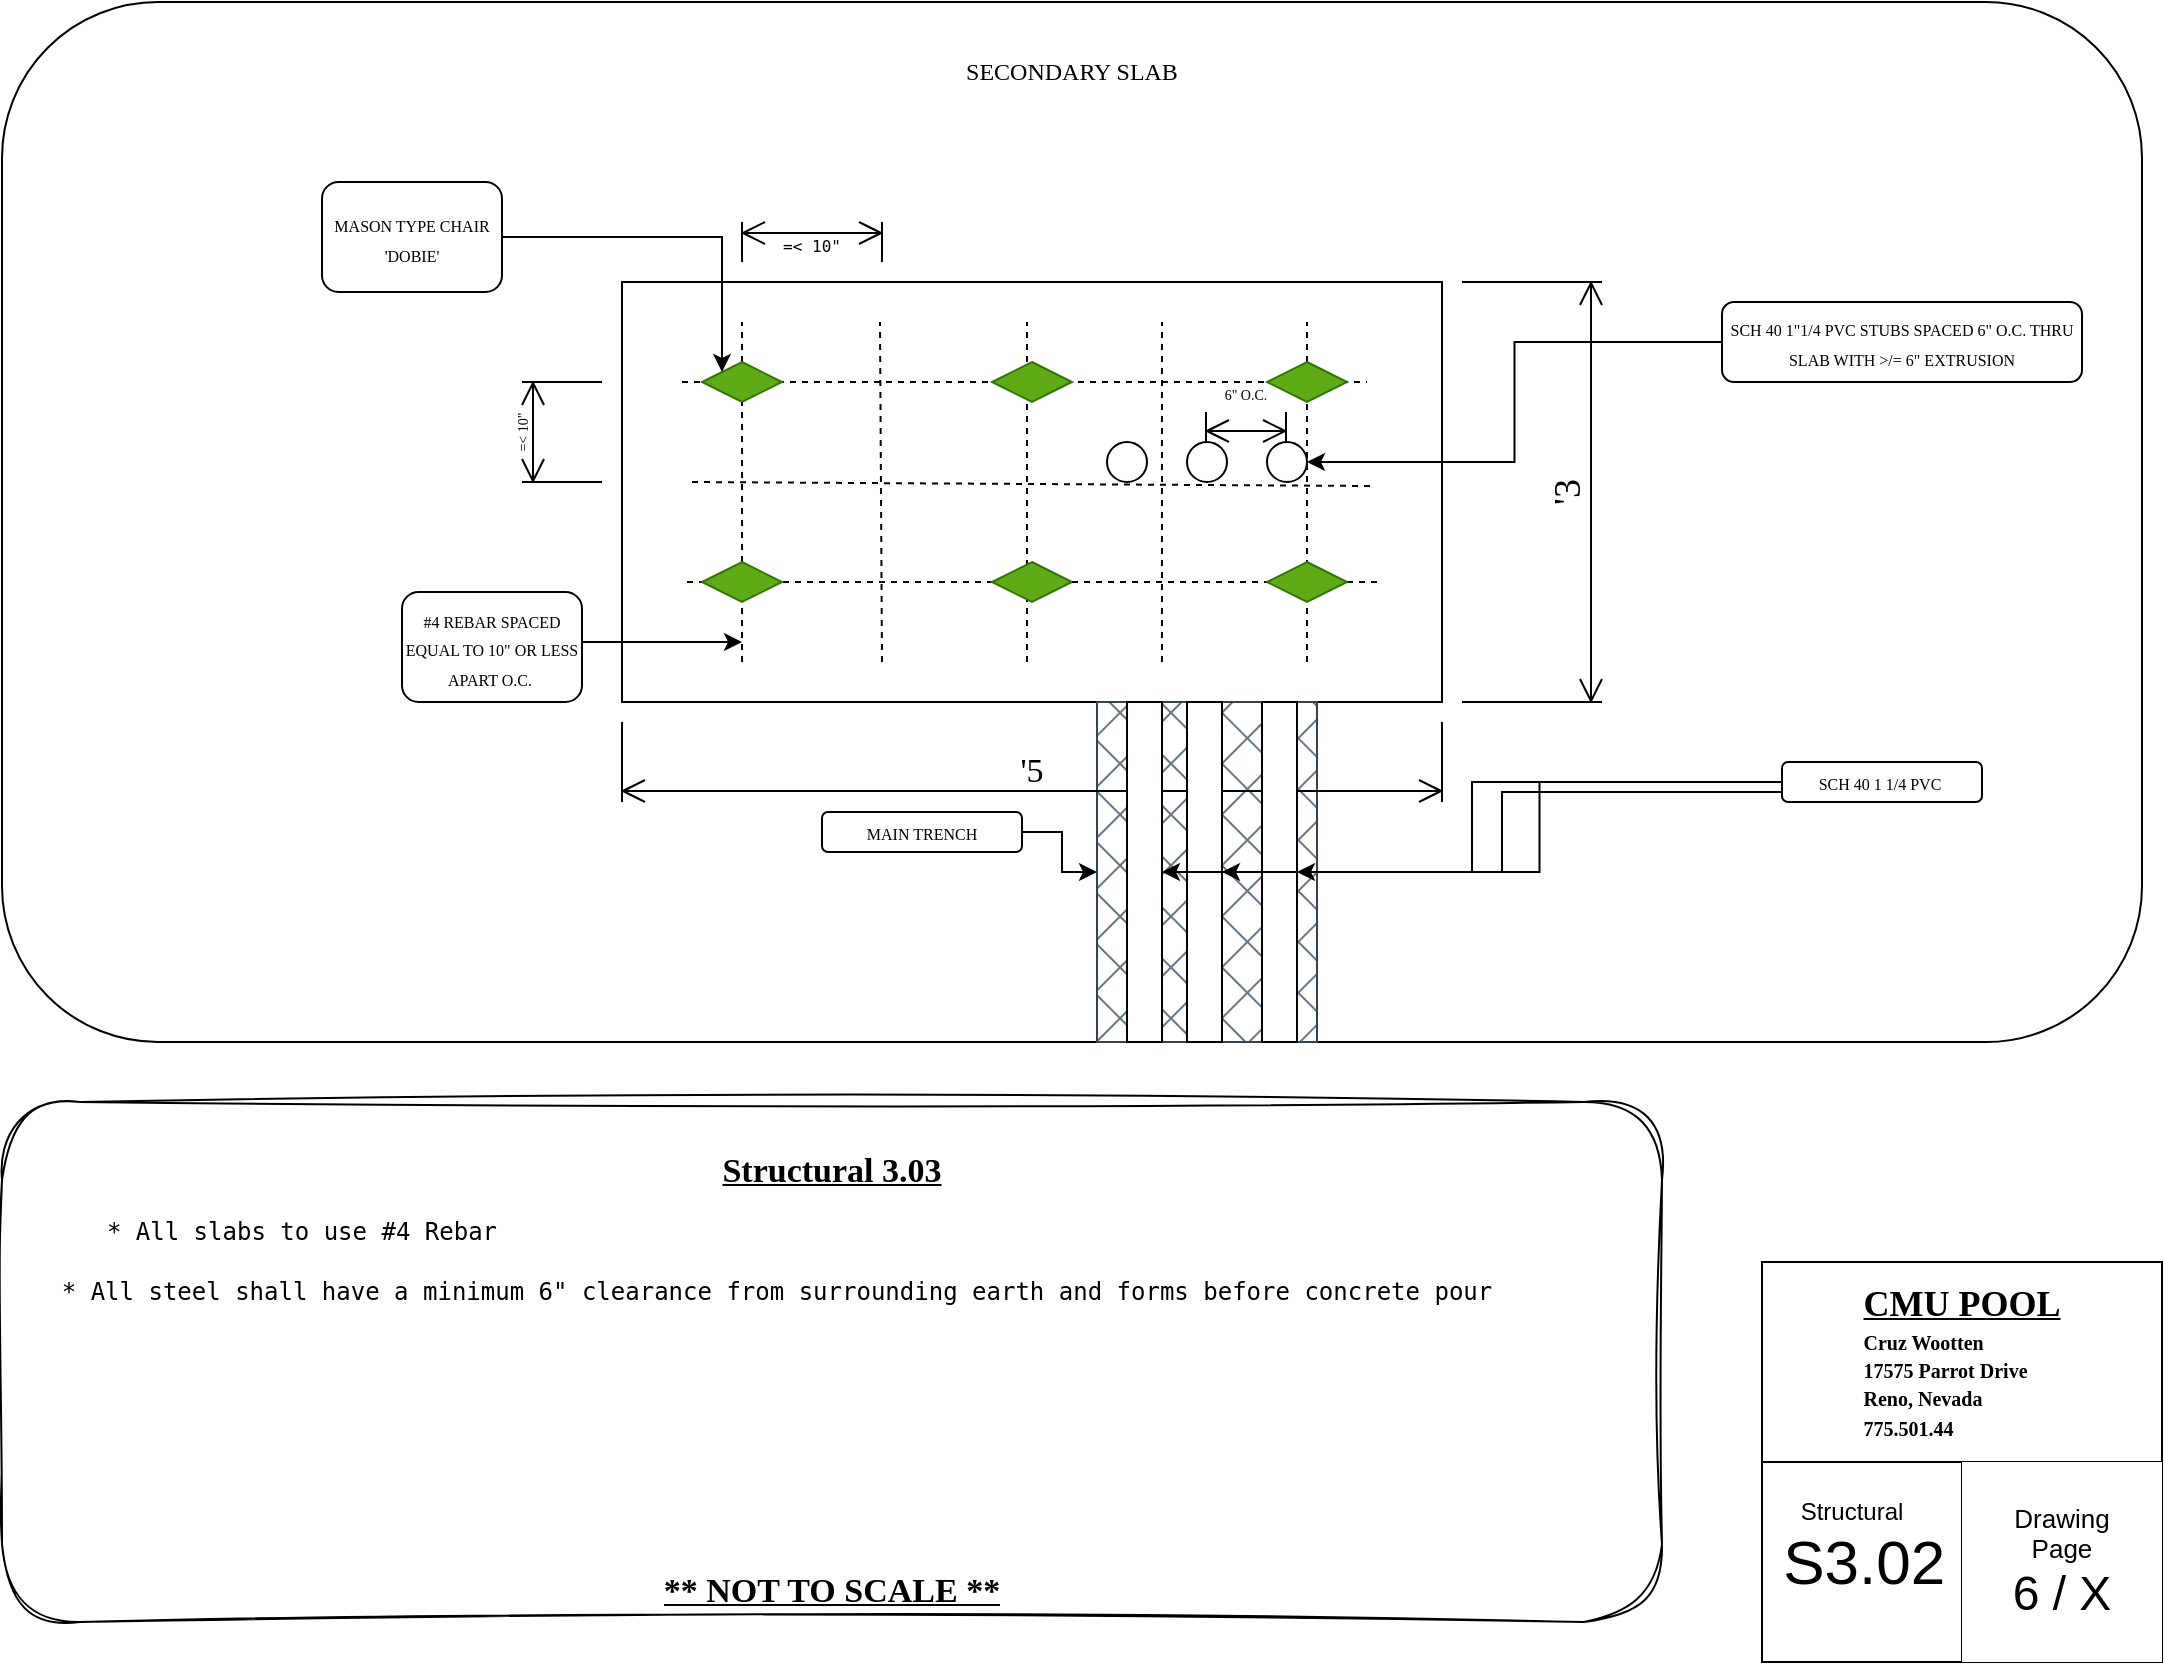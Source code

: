 <mxfile version="27.1.6">
  <diagram name="Page-1" id="q6fW4n7F2eLG4jjfFjZH">
    <mxGraphModel dx="1254" dy="490" grid="1" gridSize="10" guides="1" tooltips="1" connect="1" arrows="1" fold="1" page="1" pageScale="1" pageWidth="1100" pageHeight="850" math="0" shadow="0">
      <root>
        <mxCell id="0" />
        <mxCell id="1" parent="0" />
        <mxCell id="w-R1Q5mpOw3tjuo67Pxt-24" value="" style="endArrow=none;dashed=1;html=1;rounded=0;" parent="1" edge="1">
          <mxGeometry width="50" height="50" relative="1" as="geometry">
            <mxPoint x="380" y="340" as="sourcePoint" />
            <mxPoint x="720" y="340" as="targetPoint" />
          </mxGeometry>
        </mxCell>
        <mxCell id="w-R1Q5mpOw3tjuo67Pxt-1" value="" style="rounded=1;whiteSpace=wrap;html=1;sketch=1;curveFitting=1;jiggle=2;" parent="1" vertex="1">
          <mxGeometry x="10" y="560" width="830" height="260" as="geometry" />
        </mxCell>
        <mxCell id="w-R1Q5mpOw3tjuo67Pxt-2" value="&lt;div&gt;&lt;font face=&quot;Lucida Console&quot;&gt;Structural 3.03&lt;/font&gt;&lt;/div&gt;" style="text;html=1;align=center;verticalAlign=middle;whiteSpace=wrap;rounded=0;fontStyle=5;fontSize=17;" parent="1" vertex="1">
          <mxGeometry x="260" y="560" width="330" height="70" as="geometry" />
        </mxCell>
        <mxCell id="w-R1Q5mpOw3tjuo67Pxt-3" value="&lt;pre&gt;&lt;b style=&quot;&quot;&gt;&lt;u style=&quot;&quot;&gt;&lt;font face=&quot;Lucida Console&quot; style=&quot;font-size: 17px;&quot;&gt;** NOT TO SCALE **&lt;/font&gt;&lt;/u&gt;&lt;/b&gt;&lt;/pre&gt;" style="text;strokeColor=none;fillColor=none;align=center;verticalAlign=middle;spacingLeft=4;spacingRight=4;overflow=hidden;points=[[0,0.5],[1,0.5]];portConstraint=eastwest;rotatable=0;whiteSpace=wrap;html=1;" parent="1" vertex="1">
          <mxGeometry x="285" y="780" width="280" height="40" as="geometry" />
        </mxCell>
        <mxCell id="w-R1Q5mpOw3tjuo67Pxt-4" value="&lt;u&gt;&lt;font face=&quot;Lucida Console&quot; style=&quot;font-size: 18px;&quot;&gt;CMU POOL&lt;/font&gt;&lt;/u&gt;&lt;div style=&quot;text-align: left;&quot;&gt;&lt;span style=&quot;font-size: 10px;&quot;&gt;&lt;font face=&quot;Lucida Console&quot;&gt;Cruz Wootten&lt;/font&gt;&lt;/span&gt;&lt;/div&gt;&lt;div style=&quot;text-align: left;&quot;&gt;&lt;font face=&quot;Lucida Console&quot;&gt;&lt;span style=&quot;font-size: 10px; background-color: transparent; color: light-dark(rgb(0, 0, 0), rgb(255, 255, 255));&quot;&gt;17575 Parrot Drive&amp;nbsp;&lt;/span&gt;&lt;br&gt;&lt;span style=&quot;font-size: 10px; background-color: transparent; color: light-dark(rgb(0, 0, 0), rgb(255, 255, 255));&quot;&gt;Reno, Nevada&lt;/span&gt;&lt;/font&gt;&lt;/div&gt;&lt;div style=&quot;text-align: left;&quot;&gt;&lt;span style=&quot;background-color: transparent; color: light-dark(rgb(0, 0, 0), rgb(255, 255, 255)); font-size: 10px;&quot;&gt;&lt;font face=&quot;Lucida Console&quot;&gt;775.501.44&lt;/font&gt;&lt;/span&gt;&lt;/div&gt;" style="swimlane;whiteSpace=wrap;html=1;startSize=100;align=center;" parent="1" vertex="1">
          <mxGeometry x="890" y="640" width="200" height="200" as="geometry" />
        </mxCell>
        <mxCell id="w-R1Q5mpOw3tjuo67Pxt-5" value="&lt;font style=&quot;font-size: 31px;&quot;&gt;&amp;nbsp;S3.02&lt;/font&gt;" style="text;html=1;align=left;verticalAlign=middle;whiteSpace=wrap;rounded=0;" parent="w-R1Q5mpOw3tjuo67Pxt-4" vertex="1">
          <mxGeometry y="100" width="200" height="100" as="geometry" />
        </mxCell>
        <mxCell id="w-R1Q5mpOw3tjuo67Pxt-6" value="Structural" style="text;html=1;align=center;verticalAlign=middle;whiteSpace=wrap;rounded=0;" parent="w-R1Q5mpOw3tjuo67Pxt-4" vertex="1">
          <mxGeometry x="10" y="110" width="70" height="30" as="geometry" />
        </mxCell>
        <mxCell id="w-R1Q5mpOw3tjuo67Pxt-7" value="" style="endArrow=none;html=1;rounded=0;exitX=0.5;exitY=1;exitDx=0;exitDy=0;" parent="w-R1Q5mpOw3tjuo67Pxt-4" source="w-R1Q5mpOw3tjuo67Pxt-5" edge="1">
          <mxGeometry width="50" height="50" relative="1" as="geometry">
            <mxPoint x="50" y="150" as="sourcePoint" />
            <mxPoint x="100" y="100" as="targetPoint" />
          </mxGeometry>
        </mxCell>
        <mxCell id="w-R1Q5mpOw3tjuo67Pxt-8" value="&lt;div&gt;&lt;font style=&quot;font-size: 13px;&quot;&gt;Drawing&lt;/font&gt;&lt;/div&gt;&lt;div&gt;&lt;font style=&quot;font-size: 13px;&quot;&gt;Page&lt;/font&gt;&lt;/div&gt;&lt;div&gt;&lt;span style=&quot;font-size: 24px; background-color: transparent; color: light-dark(rgb(0, 0, 0), rgb(255, 255, 255));&quot;&gt;6 / X&lt;/span&gt;&lt;/div&gt;" style="text;html=1;align=center;verticalAlign=middle;whiteSpace=wrap;rounded=0;fillColor=default;" parent="1" vertex="1">
          <mxGeometry x="990" y="740" width="100" height="100" as="geometry" />
        </mxCell>
        <mxCell id="w-R1Q5mpOw3tjuo67Pxt-9" value="&lt;pre&gt;* All slabs to use #4 Rebar&lt;/pre&gt;" style="text;html=1;align=center;verticalAlign=middle;whiteSpace=wrap;rounded=0;strokeColor=none;" parent="1" vertex="1">
          <mxGeometry x="40" y="610" width="240" height="30" as="geometry" />
        </mxCell>
        <mxCell id="w-R1Q5mpOw3tjuo67Pxt-10" value="&lt;pre&gt;* All steel shall have a minimum 6&quot; clearance from surrounding earth and forms before concrete pour&lt;/pre&gt;" style="text;html=1;align=center;verticalAlign=middle;whiteSpace=wrap;rounded=0;strokeColor=none;" parent="1" vertex="1">
          <mxGeometry x="80" y="630" width="635" height="50" as="geometry" />
        </mxCell>
        <mxCell id="w-R1Q5mpOw3tjuo67Pxt-13" value="" style="rounded=1;whiteSpace=wrap;html=1;movable=0;resizable=0;rotatable=0;deletable=0;editable=0;locked=1;connectable=0;" parent="1" vertex="1">
          <mxGeometry x="10" y="10" width="1070" height="520" as="geometry" />
        </mxCell>
        <mxCell id="w-R1Q5mpOw3tjuo67Pxt-14" value="&lt;font face=&quot;Lucida Console&quot;&gt;SECONDARY SLAB&lt;/font&gt;" style="text;html=1;align=center;verticalAlign=middle;whiteSpace=wrap;rounded=0;" parent="1" vertex="1">
          <mxGeometry x="450" y="30" width="190" height="30" as="geometry" />
        </mxCell>
        <mxCell id="w-R1Q5mpOw3tjuo67Pxt-15" value="" style="rounded=0;whiteSpace=wrap;html=1;movable=0;resizable=0;rotatable=0;deletable=0;editable=0;locked=1;connectable=0;" parent="1" vertex="1">
          <mxGeometry x="320" y="150" width="410" height="210" as="geometry" />
        </mxCell>
        <mxCell id="w-R1Q5mpOw3tjuo67Pxt-17" value="&lt;font face=&quot;Lucida Console&quot; style=&quot;font-size: 19px;&quot;&gt;&#39;3&lt;/font&gt;" style="shape=dimension;direction=north;whiteSpace=wrap;html=1;align=center;points=[];verticalAlign=bottom;labelBackgroundColor=none;horizontal=0;spacingBottom=3;" parent="1" vertex="1">
          <mxGeometry x="740" y="150" width="70" height="210" as="geometry" />
        </mxCell>
        <mxCell id="w-R1Q5mpOw3tjuo67Pxt-18" value="" style="endArrow=none;dashed=1;html=1;rounded=0;" parent="1" edge="1" source="g86L-Ri1vE0_HwikzMnk-1">
          <mxGeometry width="50" height="50" relative="1" as="geometry">
            <mxPoint x="380" y="340" as="sourcePoint" />
            <mxPoint x="380" y="170" as="targetPoint" />
          </mxGeometry>
        </mxCell>
        <mxCell id="w-R1Q5mpOw3tjuo67Pxt-19" value="" style="endArrow=none;dashed=1;html=1;rounded=0;" parent="1" edge="1">
          <mxGeometry width="50" height="50" relative="1" as="geometry">
            <mxPoint x="450" y="340" as="sourcePoint" />
            <mxPoint x="449" y="170" as="targetPoint" />
          </mxGeometry>
        </mxCell>
        <mxCell id="w-R1Q5mpOw3tjuo67Pxt-20" value="" style="endArrow=none;dashed=1;html=1;rounded=0;" parent="1" edge="1">
          <mxGeometry width="50" height="50" relative="1" as="geometry">
            <mxPoint x="522.5" y="340" as="sourcePoint" />
            <mxPoint x="522.5" y="170" as="targetPoint" />
          </mxGeometry>
        </mxCell>
        <mxCell id="w-R1Q5mpOw3tjuo67Pxt-22" value="" style="endArrow=none;dashed=1;html=1;rounded=0;" parent="1" edge="1" source="g86L-Ri1vE0_HwikzMnk-3">
          <mxGeometry width="50" height="50" relative="1" as="geometry">
            <mxPoint x="662.5" y="340" as="sourcePoint" />
            <mxPoint x="662.5" y="170" as="targetPoint" />
          </mxGeometry>
        </mxCell>
        <mxCell id="w-R1Q5mpOw3tjuo67Pxt-23" value="" style="endArrow=none;dashed=1;html=1;rounded=0;" parent="1" edge="1" source="g86L-Ri1vE0_HwikzMnk-8">
          <mxGeometry width="50" height="50" relative="1" as="geometry">
            <mxPoint x="352.5" y="300" as="sourcePoint" />
            <mxPoint x="700" y="300" as="targetPoint" />
          </mxGeometry>
        </mxCell>
        <mxCell id="w-R1Q5mpOw3tjuo67Pxt-25" value="" style="endArrow=none;dashed=1;html=1;rounded=0;" parent="1" edge="1">
          <mxGeometry width="50" height="50" relative="1" as="geometry">
            <mxPoint x="350" y="200" as="sourcePoint" />
            <mxPoint x="692.5" y="200" as="targetPoint" />
          </mxGeometry>
        </mxCell>
        <mxCell id="w-R1Q5mpOw3tjuo67Pxt-26" value="" style="ellipse;whiteSpace=wrap;html=1;aspect=fixed;fillStyle=solid;strokeColor=default;align=center;verticalAlign=middle;fontFamily=Helvetica;fontSize=12;fontColor=default;fillColor=light-dark(#FFFFFF,#1F01FF);" parent="1" vertex="1">
          <mxGeometry x="562.5" y="230" width="20" height="20" as="geometry" />
        </mxCell>
        <mxCell id="w-R1Q5mpOw3tjuo67Pxt-29" value="" style="ellipse;whiteSpace=wrap;html=1;aspect=fixed;fillStyle=solid;fillColor=light-dark(#FFFFFF,#1F01FF);" parent="1" vertex="1">
          <mxGeometry x="602.5" y="230" width="20" height="20" as="geometry" />
        </mxCell>
        <mxCell id="w-R1Q5mpOw3tjuo67Pxt-30" value="" style="ellipse;whiteSpace=wrap;html=1;aspect=fixed;fillStyle=solid;strokeColor=default;align=center;verticalAlign=middle;fontFamily=Helvetica;fontSize=12;fontColor=default;fillColor=light-dark(#FFFFFF,#1F01FF);" parent="1" vertex="1">
          <mxGeometry x="642.5" y="230" width="20" height="20" as="geometry" />
        </mxCell>
        <mxCell id="w-R1Q5mpOw3tjuo67Pxt-32" value="&lt;div&gt;&lt;/div&gt;&lt;pre style=&quot;text-align: left;&quot;&gt;&lt;font style=&quot;font-size: 8px;&quot;&gt;=&amp;lt; 10&quot;&lt;/font&gt;&lt;/pre&gt;" style="shape=dimension;direction=west;whiteSpace=wrap;html=1;align=center;points=[];verticalAlign=top;spacingTop=-15;labelBackgroundColor=none;" parent="1" vertex="1">
          <mxGeometry x="380" y="120" width="70" height="20" as="geometry" />
        </mxCell>
        <mxCell id="w-R1Q5mpOw3tjuo67Pxt-33" value="&lt;font style=&quot;font-size: 7px;&quot; face=&quot;Lucida Console&quot;&gt;=&amp;lt; 10&quot;&lt;/font&gt;" style="shape=dimension;direction=south;whiteSpace=wrap;html=1;align=center;points=[];verticalAlign=top;labelBackgroundColor=none;horizontal=0;spacingTop=-15;" parent="1" vertex="1">
          <mxGeometry x="270" y="200" width="40" height="50" as="geometry" />
        </mxCell>
        <mxCell id="w-R1Q5mpOw3tjuo67Pxt-34" value="&lt;pre&gt;&lt;font face=&quot;Lucida Console&quot; style=&quot;font-size: 7px; line-height: 140%;&quot;&gt;6&quot; O.C.&lt;/font&gt;&lt;/pre&gt;" style="shape=dimension;whiteSpace=wrap;html=1;align=center;points=[];verticalAlign=bottom;spacingBottom=3;labelBackgroundColor=none;" parent="1" vertex="1">
          <mxGeometry x="612" y="215" width="40" height="15" as="geometry" />
        </mxCell>
        <mxCell id="g86L-Ri1vE0_HwikzMnk-1" value="" style="rhombus;whiteSpace=wrap;html=1;fillStyle=solid;strokeColor=#2D7600;align=center;verticalAlign=middle;fontFamily=Helvetica;fontSize=12;fontColor=#ffffff;fillColor=#60a917;" vertex="1" parent="1">
          <mxGeometry x="360" y="190" width="40" height="20" as="geometry" />
        </mxCell>
        <mxCell id="w-R1Q5mpOw3tjuo67Pxt-38" style="edgeStyle=orthogonalEdgeStyle;rounded=0;orthogonalLoop=1;jettySize=auto;html=1;entryX=1;entryY=0.5;entryDx=0;entryDy=0;" parent="1" source="w-R1Q5mpOw3tjuo67Pxt-36" target="w-R1Q5mpOw3tjuo67Pxt-30" edge="1">
          <mxGeometry relative="1" as="geometry" />
        </mxCell>
        <mxCell id="w-R1Q5mpOw3tjuo67Pxt-36" value="&lt;font style=&quot;font-size: 8px;&quot; face=&quot;Lucida Console&quot;&gt;SCH 40 1&quot;1/4 PVC STUBS SPACED 6&quot; O.C. THRU SLAB WITH &amp;gt;/= 6&quot; EXTRUSION&lt;/font&gt;" style="rounded=1;whiteSpace=wrap;html=1;" parent="1" vertex="1">
          <mxGeometry x="870" y="160" width="180" height="40" as="geometry" />
        </mxCell>
        <mxCell id="w-R1Q5mpOw3tjuo67Pxt-42" style="edgeStyle=orthogonalEdgeStyle;rounded=0;orthogonalLoop=1;jettySize=auto;html=1;exitX=1;exitY=0.5;exitDx=0;exitDy=0;" parent="1" source="w-R1Q5mpOw3tjuo67Pxt-41" edge="1">
          <mxGeometry relative="1" as="geometry">
            <mxPoint x="380" y="330" as="targetPoint" />
            <Array as="points">
              <mxPoint x="225" y="333" />
              <mxPoint x="225" y="330" />
            </Array>
            <mxPoint x="250" y="330" as="sourcePoint" />
          </mxGeometry>
        </mxCell>
        <mxCell id="w-R1Q5mpOw3tjuo67Pxt-41" value="&lt;font style=&quot;font-size: 8px;&quot; face=&quot;Lucida Console&quot;&gt;#4 REBAR SPACED EQUAL TO 10&quot; OR LESS APART O.C.&amp;nbsp;&lt;/font&gt;" style="rounded=1;whiteSpace=wrap;html=1;" parent="1" vertex="1">
          <mxGeometry x="210" y="305" width="90" height="55" as="geometry" />
        </mxCell>
        <mxCell id="w-R1Q5mpOw3tjuo67Pxt-43" value="" style="endArrow=none;dashed=1;html=1;rounded=0;" parent="1" edge="1">
          <mxGeometry width="50" height="50" relative="1" as="geometry">
            <mxPoint x="355" y="250" as="sourcePoint" />
            <mxPoint x="695" y="252" as="targetPoint" />
          </mxGeometry>
        </mxCell>
        <mxCell id="g86L-Ri1vE0_HwikzMnk-2" value="" style="endArrow=none;dashed=1;html=1;rounded=0;" edge="1" parent="1" source="g86L-Ri1vE0_HwikzMnk-13" target="g86L-Ri1vE0_HwikzMnk-1">
          <mxGeometry width="50" height="50" relative="1" as="geometry">
            <mxPoint x="380" y="340" as="sourcePoint" />
            <mxPoint x="380" y="170" as="targetPoint" />
          </mxGeometry>
        </mxCell>
        <mxCell id="g86L-Ri1vE0_HwikzMnk-3" value="" style="rhombus;whiteSpace=wrap;html=1;fillStyle=solid;strokeColor=#2D7600;align=center;verticalAlign=middle;fontFamily=Helvetica;fontSize=12;fontColor=#ffffff;fillColor=#60a917;" vertex="1" parent="1">
          <mxGeometry x="642.5" y="190" width="40" height="20" as="geometry" />
        </mxCell>
        <mxCell id="g86L-Ri1vE0_HwikzMnk-5" value="" style="rhombus;whiteSpace=wrap;html=1;fillStyle=solid;strokeColor=#2D7600;align=center;verticalAlign=middle;fontFamily=Helvetica;fontSize=12;fontColor=#ffffff;fillColor=#60a917;" vertex="1" parent="1">
          <mxGeometry x="505" y="190" width="40" height="20" as="geometry" />
        </mxCell>
        <mxCell id="g86L-Ri1vE0_HwikzMnk-7" value="" style="endArrow=none;dashed=1;html=1;rounded=0;" edge="1" parent="1" target="g86L-Ri1vE0_HwikzMnk-6">
          <mxGeometry width="50" height="50" relative="1" as="geometry">
            <mxPoint x="352.5" y="300" as="sourcePoint" />
            <mxPoint x="692.5" y="302" as="targetPoint" />
          </mxGeometry>
        </mxCell>
        <mxCell id="g86L-Ri1vE0_HwikzMnk-6" value="" style="rhombus;whiteSpace=wrap;html=1;fillStyle=solid;strokeColor=#2D7600;align=center;verticalAlign=middle;fontFamily=Helvetica;fontSize=12;fontColor=#ffffff;fillColor=#60a917;" vertex="1" parent="1">
          <mxGeometry x="505" y="290" width="40" height="20" as="geometry" />
        </mxCell>
        <mxCell id="g86L-Ri1vE0_HwikzMnk-9" value="" style="endArrow=none;dashed=1;html=1;rounded=0;" edge="1" parent="1" source="g86L-Ri1vE0_HwikzMnk-6" target="g86L-Ri1vE0_HwikzMnk-8">
          <mxGeometry width="50" height="50" relative="1" as="geometry">
            <mxPoint x="545" y="300" as="sourcePoint" />
            <mxPoint x="692.5" y="302" as="targetPoint" />
          </mxGeometry>
        </mxCell>
        <mxCell id="g86L-Ri1vE0_HwikzMnk-14" value="" style="endArrow=none;dashed=1;html=1;rounded=0;" edge="1" parent="1" target="g86L-Ri1vE0_HwikzMnk-13">
          <mxGeometry width="50" height="50" relative="1" as="geometry">
            <mxPoint x="380" y="340" as="sourcePoint" />
            <mxPoint x="380" y="210" as="targetPoint" />
          </mxGeometry>
        </mxCell>
        <mxCell id="g86L-Ri1vE0_HwikzMnk-13" value="" style="rhombus;whiteSpace=wrap;html=1;fillStyle=solid;strokeColor=#2D7600;align=center;verticalAlign=middle;fontFamily=Helvetica;fontSize=12;fontColor=#ffffff;fillColor=#60a917;" vertex="1" parent="1">
          <mxGeometry x="360" y="290" width="40" height="20" as="geometry" />
        </mxCell>
        <mxCell id="g86L-Ri1vE0_HwikzMnk-16" style="edgeStyle=orthogonalEdgeStyle;rounded=0;orthogonalLoop=1;jettySize=auto;html=1;entryX=0;entryY=0;entryDx=0;entryDy=0;" edge="1" parent="1" source="g86L-Ri1vE0_HwikzMnk-15" target="g86L-Ri1vE0_HwikzMnk-1">
          <mxGeometry relative="1" as="geometry" />
        </mxCell>
        <mxCell id="g86L-Ri1vE0_HwikzMnk-15" value="&lt;font face=&quot;Lucida Console&quot;&gt;&lt;span style=&quot;font-size: 8px;&quot;&gt;MASON TYPE CHAIR &#39;DOBIE&#39;&lt;/span&gt;&lt;/font&gt;" style="rounded=1;whiteSpace=wrap;html=1;" vertex="1" parent="1">
          <mxGeometry x="170" y="100" width="90" height="55" as="geometry" />
        </mxCell>
        <mxCell id="g86L-Ri1vE0_HwikzMnk-18" value="" style="endArrow=none;dashed=1;html=1;rounded=0;" edge="1" parent="1">
          <mxGeometry width="50" height="50" relative="1" as="geometry">
            <mxPoint x="590" y="340" as="sourcePoint" />
            <mxPoint x="590" y="170" as="targetPoint" />
          </mxGeometry>
        </mxCell>
        <mxCell id="g86L-Ri1vE0_HwikzMnk-22" value="" style="endArrow=none;dashed=1;html=1;rounded=0;entryX=0.5;entryY=1;entryDx=0;entryDy=0;" edge="1" parent="1" target="g86L-Ri1vE0_HwikzMnk-3">
          <mxGeometry width="50" height="50" relative="1" as="geometry">
            <mxPoint x="662.5" y="340" as="sourcePoint" />
            <mxPoint x="660.29" y="264.855" as="targetPoint" />
          </mxGeometry>
        </mxCell>
        <mxCell id="g86L-Ri1vE0_HwikzMnk-8" value="" style="rhombus;whiteSpace=wrap;html=1;fillStyle=solid;strokeColor=#2D7600;align=center;verticalAlign=middle;fontFamily=Helvetica;fontSize=12;fontColor=#ffffff;fillColor=#60a917;" vertex="1" parent="1">
          <mxGeometry x="642.5" y="290" width="40" height="20" as="geometry" />
        </mxCell>
        <mxCell id="g86L-Ri1vE0_HwikzMnk-27" value="" style="html=1;points=[[0,0,0,0,5],[0,1,0,0,-5],[1,0,0,0,5],[1,1,0,0,-5]];perimeter=orthogonalPerimeter;outlineConnect=0;targetShapes=umlLifeline;portConstraint=eastwest;newEdgeStyle={&quot;curved&quot;:0,&quot;rounded&quot;:0};fillStyle=cross-hatch;fillColor=#647687;fontColor=#ffffff;strokeColor=#314354;shadow=0;" vertex="1" parent="1">
          <mxGeometry x="557.5" y="360" width="110" height="170" as="geometry" />
        </mxCell>
        <mxCell id="w-R1Q5mpOw3tjuo67Pxt-16" value="&lt;font face=&quot;Lucida Console&quot; style=&quot;font-size: 17px;&quot;&gt;&#39;5&lt;/font&gt;" style="shape=dimension;whiteSpace=wrap;html=1;align=center;points=[];verticalAlign=bottom;spacingBottom=3;labelBackgroundColor=none;" parent="1" vertex="1">
          <mxGeometry x="320" y="370" width="410" height="40" as="geometry" />
        </mxCell>
        <mxCell id="g86L-Ri1vE0_HwikzMnk-28" value="" style="html=1;points=[[0,0,0,0,5],[0,1,0,0,-5],[1,0,0,0,5],[1,1,0,0,-5]];perimeter=orthogonalPerimeter;outlineConnect=0;targetShapes=umlLifeline;portConstraint=eastwest;newEdgeStyle={&quot;curved&quot;:0,&quot;rounded&quot;:0};fillStyle=solid;strokeColor=default;align=center;verticalAlign=middle;fontFamily=Helvetica;fontSize=12;fontColor=default;fillColor=light-dark(#FFFFFF,#1F01FF);" vertex="1" parent="1">
          <mxGeometry x="572.5" y="360" width="17.5" height="170" as="geometry" />
        </mxCell>
        <mxCell id="g86L-Ri1vE0_HwikzMnk-29" value="" style="html=1;points=[[0,0,0,0,5],[0,1,0,0,-5],[1,0,0,0,5],[1,1,0,0,-5]];perimeter=orthogonalPerimeter;outlineConnect=0;targetShapes=umlLifeline;portConstraint=eastwest;newEdgeStyle={&quot;curved&quot;:0,&quot;rounded&quot;:0};fillStyle=solid;strokeColor=default;align=center;verticalAlign=middle;fontFamily=Helvetica;fontSize=12;fontColor=default;fillColor=light-dark(#FFFFFF,#1F01FF);" vertex="1" parent="1">
          <mxGeometry x="602.5" y="360" width="17.5" height="170" as="geometry" />
        </mxCell>
        <mxCell id="g86L-Ri1vE0_HwikzMnk-30" value="" style="html=1;points=[[0,0,0,0,5],[0,1,0,0,-5],[1,0,0,0,5],[1,1,0,0,-5]];perimeter=orthogonalPerimeter;outlineConnect=0;targetShapes=umlLifeline;portConstraint=eastwest;newEdgeStyle={&quot;curved&quot;:0,&quot;rounded&quot;:0};fillStyle=solid;strokeColor=default;align=center;verticalAlign=middle;fontFamily=Helvetica;fontSize=12;fontColor=default;fillColor=light-dark(#FFFFFF,#1F01FF);" vertex="1" parent="1">
          <mxGeometry x="640" y="360" width="17.5" height="170" as="geometry" />
        </mxCell>
        <mxCell id="g86L-Ri1vE0_HwikzMnk-32" style="edgeStyle=orthogonalEdgeStyle;rounded=0;orthogonalLoop=1;jettySize=auto;html=1;" edge="1" parent="1" source="g86L-Ri1vE0_HwikzMnk-31" target="g86L-Ri1vE0_HwikzMnk-30">
          <mxGeometry relative="1" as="geometry" />
        </mxCell>
        <mxCell id="g86L-Ri1vE0_HwikzMnk-36" style="edgeStyle=orthogonalEdgeStyle;rounded=0;orthogonalLoop=1;jettySize=auto;html=1;exitX=0;exitY=0.75;exitDx=0;exitDy=0;" edge="1" parent="1" source="g86L-Ri1vE0_HwikzMnk-31" target="g86L-Ri1vE0_HwikzMnk-29">
          <mxGeometry relative="1" as="geometry" />
        </mxCell>
        <mxCell id="g86L-Ri1vE0_HwikzMnk-37" style="edgeStyle=orthogonalEdgeStyle;rounded=0;orthogonalLoop=1;jettySize=auto;html=1;" edge="1" parent="1" source="g86L-Ri1vE0_HwikzMnk-31" target="g86L-Ri1vE0_HwikzMnk-28">
          <mxGeometry relative="1" as="geometry" />
        </mxCell>
        <mxCell id="g86L-Ri1vE0_HwikzMnk-31" value="&lt;font style=&quot;font-size: 8px;&quot; face=&quot;Lucida Console&quot;&gt;SCH 40 1 1/4 PVC&amp;nbsp;&lt;/font&gt;" style="rounded=1;whiteSpace=wrap;html=1;" vertex="1" parent="1">
          <mxGeometry x="900" y="390" width="100" height="20" as="geometry" />
        </mxCell>
        <mxCell id="g86L-Ri1vE0_HwikzMnk-35" style="edgeStyle=orthogonalEdgeStyle;rounded=0;orthogonalLoop=1;jettySize=auto;html=1;" edge="1" parent="1" source="g86L-Ri1vE0_HwikzMnk-33" target="g86L-Ri1vE0_HwikzMnk-27">
          <mxGeometry relative="1" as="geometry" />
        </mxCell>
        <mxCell id="g86L-Ri1vE0_HwikzMnk-33" value="&lt;font face=&quot;Lucida Console&quot;&gt;&lt;span style=&quot;font-size: 8px;&quot;&gt;MAIN TRENCH&lt;/span&gt;&lt;/font&gt;" style="rounded=1;whiteSpace=wrap;html=1;" vertex="1" parent="1">
          <mxGeometry x="420" y="415" width="100" height="20" as="geometry" />
        </mxCell>
      </root>
    </mxGraphModel>
  </diagram>
</mxfile>
